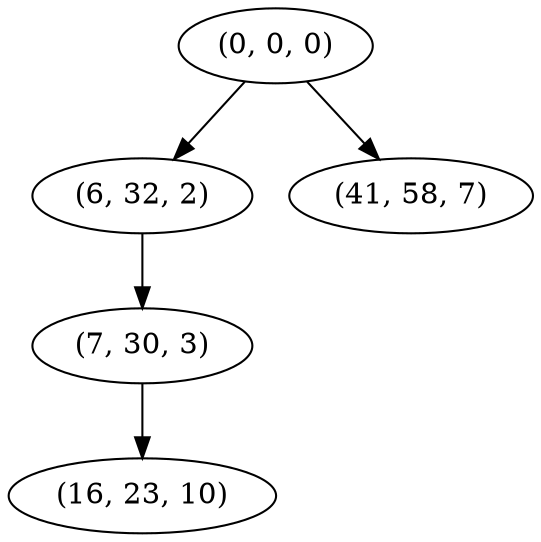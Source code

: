 digraph tree {
    "(0, 0, 0)";
    "(6, 32, 2)";
    "(7, 30, 3)";
    "(16, 23, 10)";
    "(41, 58, 7)";
    "(0, 0, 0)" -> "(6, 32, 2)";
    "(0, 0, 0)" -> "(41, 58, 7)";
    "(6, 32, 2)" -> "(7, 30, 3)";
    "(7, 30, 3)" -> "(16, 23, 10)";
}
